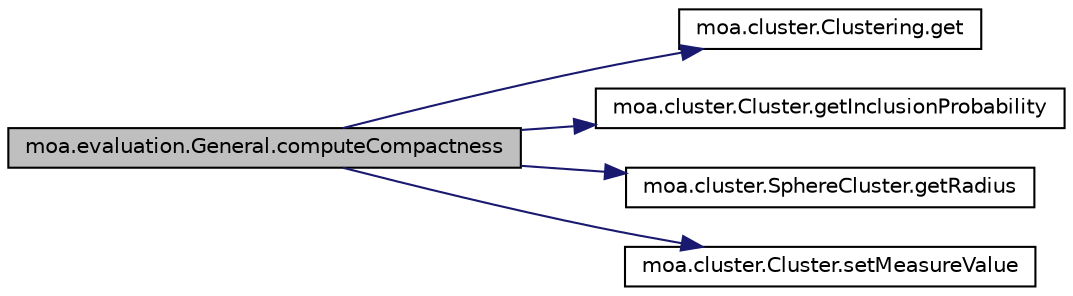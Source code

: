 digraph G
{
  edge [fontname="Helvetica",fontsize="10",labelfontname="Helvetica",labelfontsize="10"];
  node [fontname="Helvetica",fontsize="10",shape=record];
  rankdir=LR;
  Node1 [label="moa.evaluation.General.computeCompactness",height=0.2,width=0.4,color="black", fillcolor="grey75", style="filled" fontcolor="black"];
  Node1 -> Node2 [color="midnightblue",fontsize="10",style="solid",fontname="Helvetica"];
  Node2 [label="moa.cluster.Clustering.get",height=0.2,width=0.4,color="black", fillcolor="white", style="filled",URL="$classmoa_1_1cluster_1_1Clustering.html#a6a66be9b90f5cb06b044da278cdf24c9",tooltip="remove a cluster from the clustering"];
  Node1 -> Node3 [color="midnightblue",fontsize="10",style="solid",fontname="Helvetica"];
  Node3 [label="moa.cluster.Cluster.getInclusionProbability",height=0.2,width=0.4,color="black", fillcolor="white", style="filled",URL="$classmoa_1_1cluster_1_1Cluster.html#abf05802928ccf0ebe145e00c3568944b",tooltip="Returns the probability of the given point belonging to this cluster."];
  Node1 -> Node4 [color="midnightblue",fontsize="10",style="solid",fontname="Helvetica"];
  Node4 [label="moa.cluster.SphereCluster.getRadius",height=0.2,width=0.4,color="black", fillcolor="white", style="filled",URL="$classmoa_1_1cluster_1_1SphereCluster.html#a1d2dc0db89728370066bf8bd46a06bed"];
  Node1 -> Node5 [color="midnightblue",fontsize="10",style="solid",fontname="Helvetica"];
  Node5 [label="moa.cluster.Cluster.setMeasureValue",height=0.2,width=0.4,color="black", fillcolor="white", style="filled",URL="$classmoa_1_1cluster_1_1Cluster.html#a1f98a5ae84ed5963a0fccc9c19deae2a"];
}
